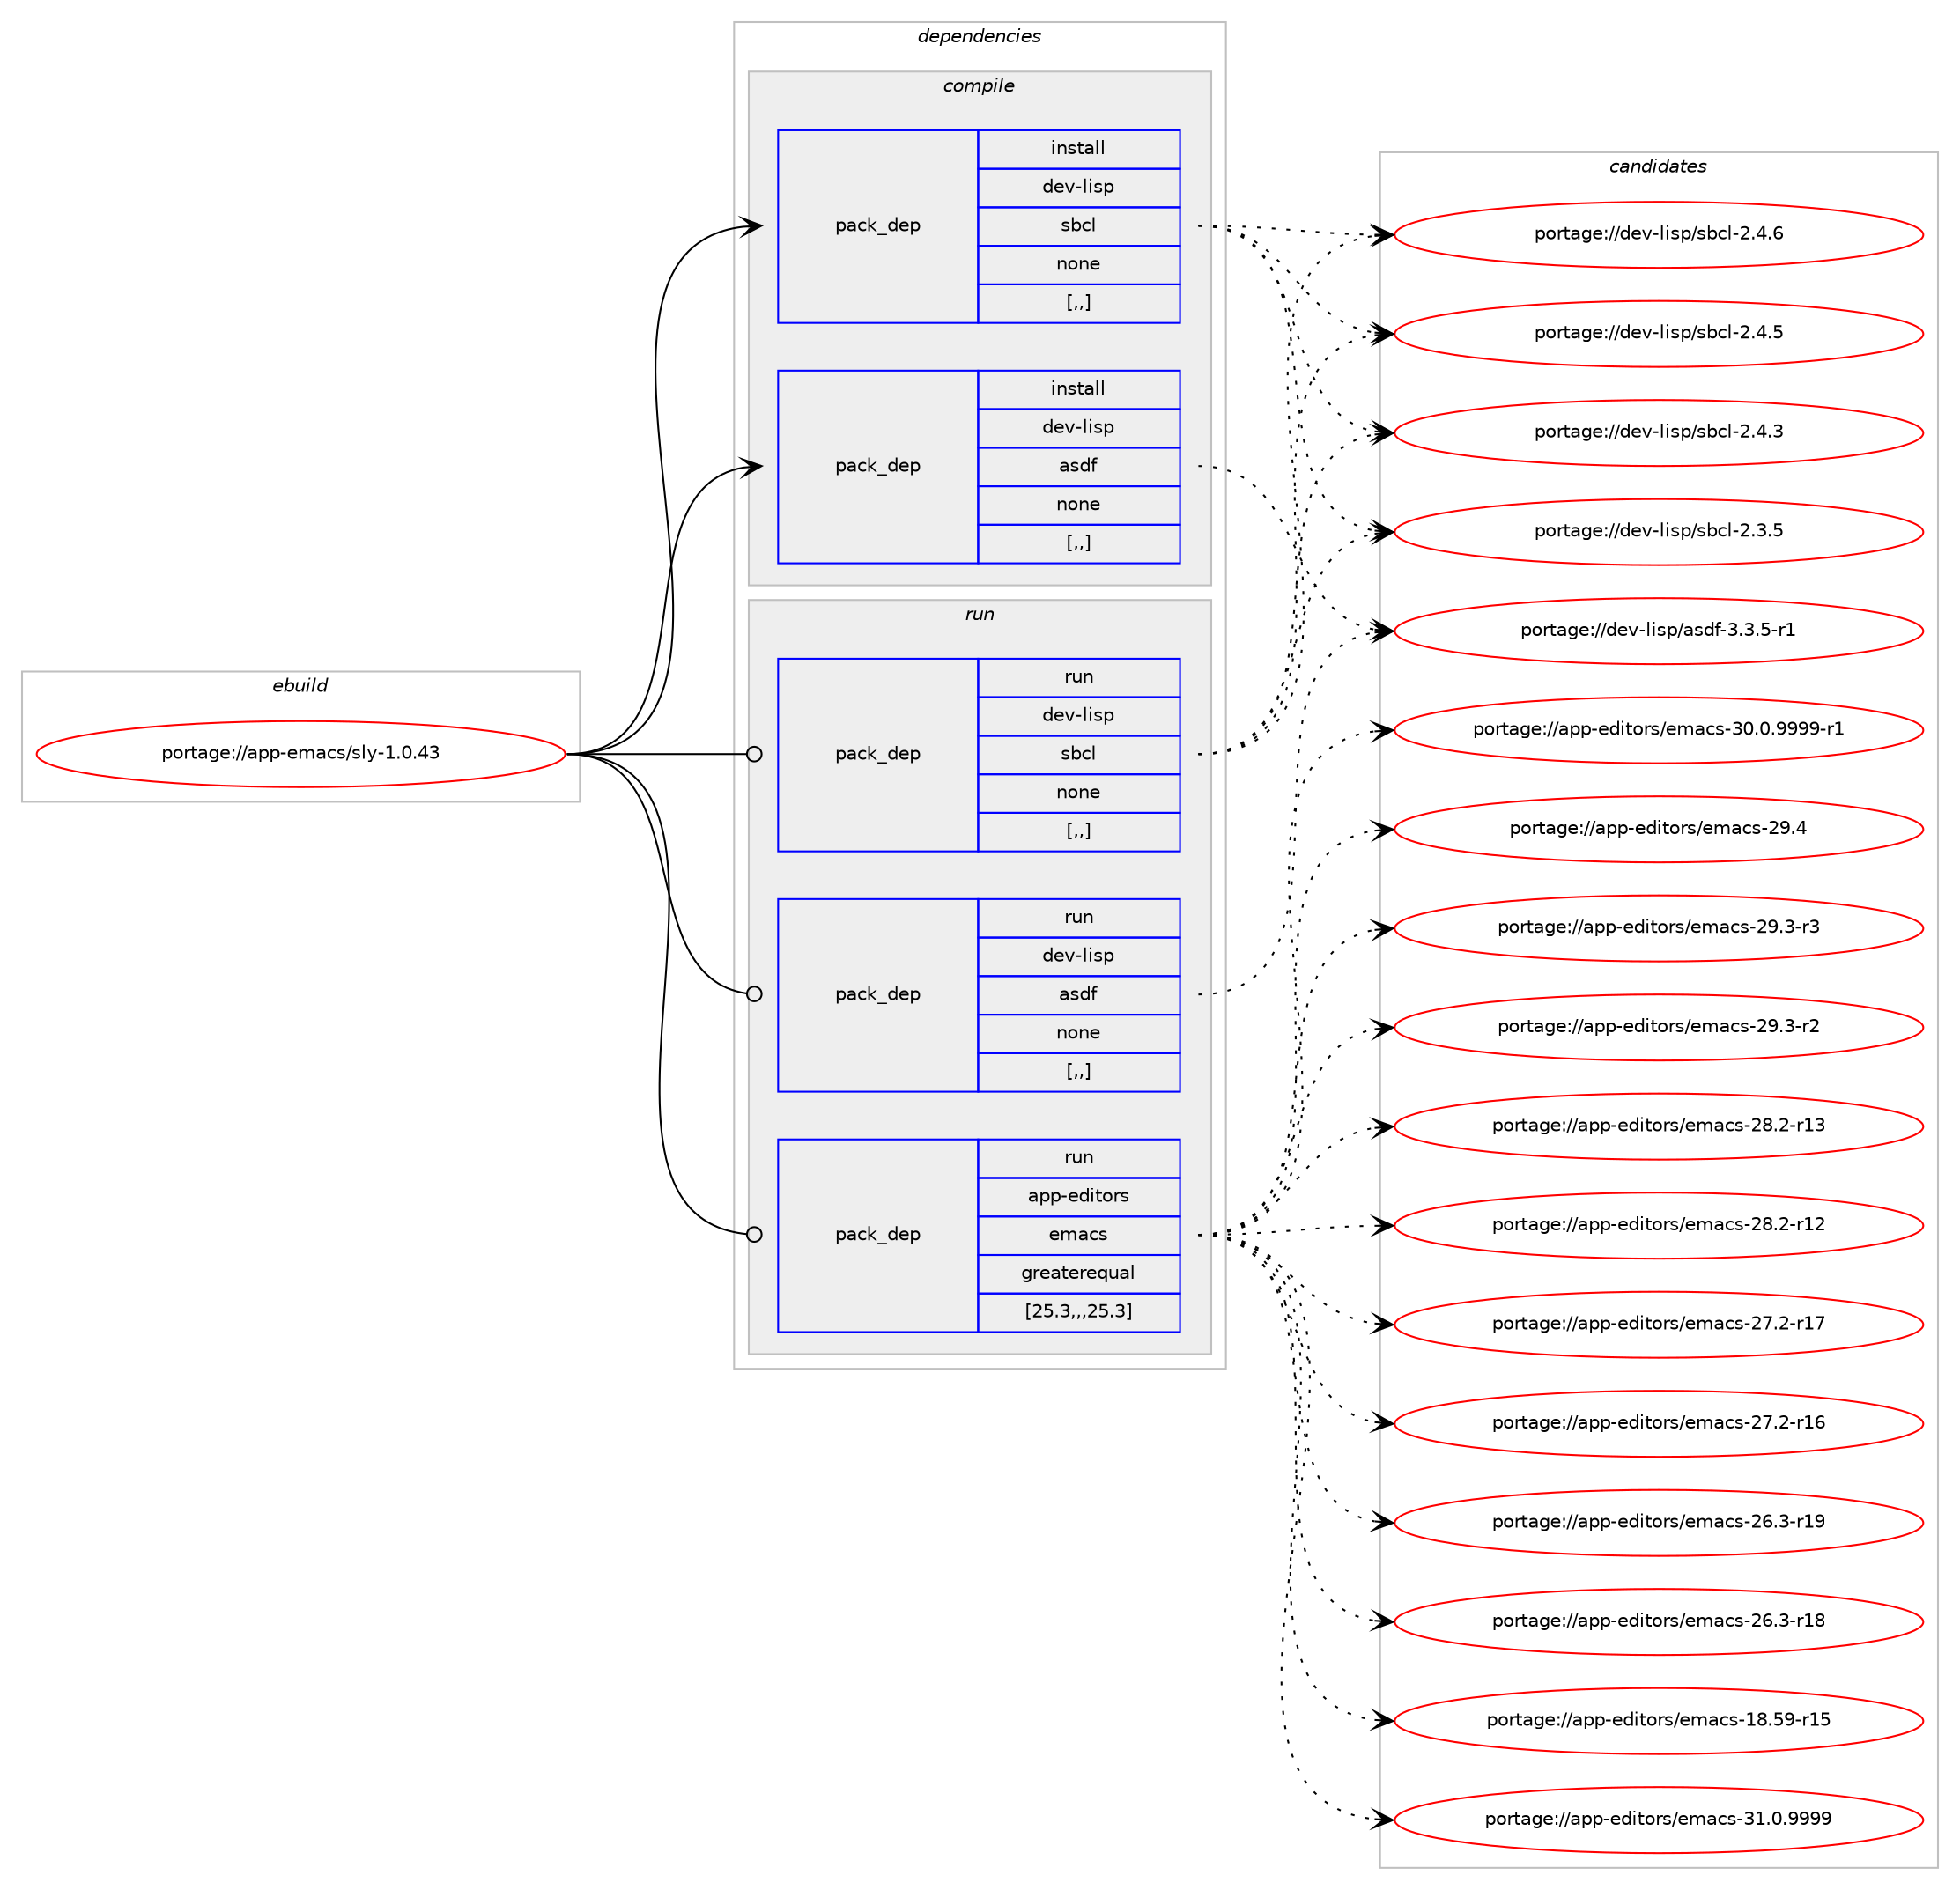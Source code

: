 digraph prolog {

# *************
# Graph options
# *************

newrank=true;
concentrate=true;
compound=true;
graph [rankdir=LR,fontname=Helvetica,fontsize=10,ranksep=1.5];#, ranksep=2.5, nodesep=0.2];
edge  [arrowhead=vee];
node  [fontname=Helvetica,fontsize=10];

# **********
# The ebuild
# **********

subgraph cluster_leftcol {
color=gray;
label=<<i>ebuild</i>>;
id [label="portage://app-emacs/sly-1.0.43", color=red, width=4, href="../app-emacs/sly-1.0.43.svg"];
}

# ****************
# The dependencies
# ****************

subgraph cluster_midcol {
color=gray;
label=<<i>dependencies</i>>;
subgraph cluster_compile {
fillcolor="#eeeeee";
style=filled;
label=<<i>compile</i>>;
subgraph pack16987 {
dependency23320 [label=<<TABLE BORDER="0" CELLBORDER="1" CELLSPACING="0" CELLPADDING="4" WIDTH="220"><TR><TD ROWSPAN="6" CELLPADDING="30">pack_dep</TD></TR><TR><TD WIDTH="110">install</TD></TR><TR><TD>dev-lisp</TD></TR><TR><TD>asdf</TD></TR><TR><TD>none</TD></TR><TR><TD>[,,]</TD></TR></TABLE>>, shape=none, color=blue];
}
id:e -> dependency23320:w [weight=20,style="solid",arrowhead="vee"];
subgraph pack16988 {
dependency23321 [label=<<TABLE BORDER="0" CELLBORDER="1" CELLSPACING="0" CELLPADDING="4" WIDTH="220"><TR><TD ROWSPAN="6" CELLPADDING="30">pack_dep</TD></TR><TR><TD WIDTH="110">install</TD></TR><TR><TD>dev-lisp</TD></TR><TR><TD>sbcl</TD></TR><TR><TD>none</TD></TR><TR><TD>[,,]</TD></TR></TABLE>>, shape=none, color=blue];
}
id:e -> dependency23321:w [weight=20,style="solid",arrowhead="vee"];
}
subgraph cluster_compileandrun {
fillcolor="#eeeeee";
style=filled;
label=<<i>compile and run</i>>;
}
subgraph cluster_run {
fillcolor="#eeeeee";
style=filled;
label=<<i>run</i>>;
subgraph pack16989 {
dependency23322 [label=<<TABLE BORDER="0" CELLBORDER="1" CELLSPACING="0" CELLPADDING="4" WIDTH="220"><TR><TD ROWSPAN="6" CELLPADDING="30">pack_dep</TD></TR><TR><TD WIDTH="110">run</TD></TR><TR><TD>app-editors</TD></TR><TR><TD>emacs</TD></TR><TR><TD>greaterequal</TD></TR><TR><TD>[25.3,,,25.3]</TD></TR></TABLE>>, shape=none, color=blue];
}
id:e -> dependency23322:w [weight=20,style="solid",arrowhead="odot"];
subgraph pack16990 {
dependency23323 [label=<<TABLE BORDER="0" CELLBORDER="1" CELLSPACING="0" CELLPADDING="4" WIDTH="220"><TR><TD ROWSPAN="6" CELLPADDING="30">pack_dep</TD></TR><TR><TD WIDTH="110">run</TD></TR><TR><TD>dev-lisp</TD></TR><TR><TD>asdf</TD></TR><TR><TD>none</TD></TR><TR><TD>[,,]</TD></TR></TABLE>>, shape=none, color=blue];
}
id:e -> dependency23323:w [weight=20,style="solid",arrowhead="odot"];
subgraph pack16991 {
dependency23324 [label=<<TABLE BORDER="0" CELLBORDER="1" CELLSPACING="0" CELLPADDING="4" WIDTH="220"><TR><TD ROWSPAN="6" CELLPADDING="30">pack_dep</TD></TR><TR><TD WIDTH="110">run</TD></TR><TR><TD>dev-lisp</TD></TR><TR><TD>sbcl</TD></TR><TR><TD>none</TD></TR><TR><TD>[,,]</TD></TR></TABLE>>, shape=none, color=blue];
}
id:e -> dependency23324:w [weight=20,style="solid",arrowhead="odot"];
}
}

# **************
# The candidates
# **************

subgraph cluster_choices {
rank=same;
color=gray;
label=<<i>candidates</i>>;

subgraph choice16987 {
color=black;
nodesep=1;
choice1001011184510810511511247971151001024551465146534511449 [label="portage://dev-lisp/asdf-3.3.5-r1", color=red, width=4,href="../dev-lisp/asdf-3.3.5-r1.svg"];
dependency23320:e -> choice1001011184510810511511247971151001024551465146534511449:w [style=dotted,weight="100"];
}
subgraph choice16988 {
color=black;
nodesep=1;
choice10010111845108105115112471159899108455046524654 [label="portage://dev-lisp/sbcl-2.4.6", color=red, width=4,href="../dev-lisp/sbcl-2.4.6.svg"];
choice10010111845108105115112471159899108455046524653 [label="portage://dev-lisp/sbcl-2.4.5", color=red, width=4,href="../dev-lisp/sbcl-2.4.5.svg"];
choice10010111845108105115112471159899108455046524651 [label="portage://dev-lisp/sbcl-2.4.3", color=red, width=4,href="../dev-lisp/sbcl-2.4.3.svg"];
choice10010111845108105115112471159899108455046514653 [label="portage://dev-lisp/sbcl-2.3.5", color=red, width=4,href="../dev-lisp/sbcl-2.3.5.svg"];
dependency23321:e -> choice10010111845108105115112471159899108455046524654:w [style=dotted,weight="100"];
dependency23321:e -> choice10010111845108105115112471159899108455046524653:w [style=dotted,weight="100"];
dependency23321:e -> choice10010111845108105115112471159899108455046524651:w [style=dotted,weight="100"];
dependency23321:e -> choice10010111845108105115112471159899108455046514653:w [style=dotted,weight="100"];
}
subgraph choice16989 {
color=black;
nodesep=1;
choice971121124510110010511611111411547101109979911545514946484657575757 [label="portage://app-editors/emacs-31.0.9999", color=red, width=4,href="../app-editors/emacs-31.0.9999.svg"];
choice9711211245101100105116111114115471011099799115455148464846575757574511449 [label="portage://app-editors/emacs-30.0.9999-r1", color=red, width=4,href="../app-editors/emacs-30.0.9999-r1.svg"];
choice97112112451011001051161111141154710110997991154550574652 [label="portage://app-editors/emacs-29.4", color=red, width=4,href="../app-editors/emacs-29.4.svg"];
choice971121124510110010511611111411547101109979911545505746514511451 [label="portage://app-editors/emacs-29.3-r3", color=red, width=4,href="../app-editors/emacs-29.3-r3.svg"];
choice971121124510110010511611111411547101109979911545505746514511450 [label="portage://app-editors/emacs-29.3-r2", color=red, width=4,href="../app-editors/emacs-29.3-r2.svg"];
choice97112112451011001051161111141154710110997991154550564650451144951 [label="portage://app-editors/emacs-28.2-r13", color=red, width=4,href="../app-editors/emacs-28.2-r13.svg"];
choice97112112451011001051161111141154710110997991154550564650451144950 [label="portage://app-editors/emacs-28.2-r12", color=red, width=4,href="../app-editors/emacs-28.2-r12.svg"];
choice97112112451011001051161111141154710110997991154550554650451144955 [label="portage://app-editors/emacs-27.2-r17", color=red, width=4,href="../app-editors/emacs-27.2-r17.svg"];
choice97112112451011001051161111141154710110997991154550554650451144954 [label="portage://app-editors/emacs-27.2-r16", color=red, width=4,href="../app-editors/emacs-27.2-r16.svg"];
choice97112112451011001051161111141154710110997991154550544651451144957 [label="portage://app-editors/emacs-26.3-r19", color=red, width=4,href="../app-editors/emacs-26.3-r19.svg"];
choice97112112451011001051161111141154710110997991154550544651451144956 [label="portage://app-editors/emacs-26.3-r18", color=red, width=4,href="../app-editors/emacs-26.3-r18.svg"];
choice9711211245101100105116111114115471011099799115454956465357451144953 [label="portage://app-editors/emacs-18.59-r15", color=red, width=4,href="../app-editors/emacs-18.59-r15.svg"];
dependency23322:e -> choice971121124510110010511611111411547101109979911545514946484657575757:w [style=dotted,weight="100"];
dependency23322:e -> choice9711211245101100105116111114115471011099799115455148464846575757574511449:w [style=dotted,weight="100"];
dependency23322:e -> choice97112112451011001051161111141154710110997991154550574652:w [style=dotted,weight="100"];
dependency23322:e -> choice971121124510110010511611111411547101109979911545505746514511451:w [style=dotted,weight="100"];
dependency23322:e -> choice971121124510110010511611111411547101109979911545505746514511450:w [style=dotted,weight="100"];
dependency23322:e -> choice97112112451011001051161111141154710110997991154550564650451144951:w [style=dotted,weight="100"];
dependency23322:e -> choice97112112451011001051161111141154710110997991154550564650451144950:w [style=dotted,weight="100"];
dependency23322:e -> choice97112112451011001051161111141154710110997991154550554650451144955:w [style=dotted,weight="100"];
dependency23322:e -> choice97112112451011001051161111141154710110997991154550554650451144954:w [style=dotted,weight="100"];
dependency23322:e -> choice97112112451011001051161111141154710110997991154550544651451144957:w [style=dotted,weight="100"];
dependency23322:e -> choice97112112451011001051161111141154710110997991154550544651451144956:w [style=dotted,weight="100"];
dependency23322:e -> choice9711211245101100105116111114115471011099799115454956465357451144953:w [style=dotted,weight="100"];
}
subgraph choice16990 {
color=black;
nodesep=1;
choice1001011184510810511511247971151001024551465146534511449 [label="portage://dev-lisp/asdf-3.3.5-r1", color=red, width=4,href="../dev-lisp/asdf-3.3.5-r1.svg"];
dependency23323:e -> choice1001011184510810511511247971151001024551465146534511449:w [style=dotted,weight="100"];
}
subgraph choice16991 {
color=black;
nodesep=1;
choice10010111845108105115112471159899108455046524654 [label="portage://dev-lisp/sbcl-2.4.6", color=red, width=4,href="../dev-lisp/sbcl-2.4.6.svg"];
choice10010111845108105115112471159899108455046524653 [label="portage://dev-lisp/sbcl-2.4.5", color=red, width=4,href="../dev-lisp/sbcl-2.4.5.svg"];
choice10010111845108105115112471159899108455046524651 [label="portage://dev-lisp/sbcl-2.4.3", color=red, width=4,href="../dev-lisp/sbcl-2.4.3.svg"];
choice10010111845108105115112471159899108455046514653 [label="portage://dev-lisp/sbcl-2.3.5", color=red, width=4,href="../dev-lisp/sbcl-2.3.5.svg"];
dependency23324:e -> choice10010111845108105115112471159899108455046524654:w [style=dotted,weight="100"];
dependency23324:e -> choice10010111845108105115112471159899108455046524653:w [style=dotted,weight="100"];
dependency23324:e -> choice10010111845108105115112471159899108455046524651:w [style=dotted,weight="100"];
dependency23324:e -> choice10010111845108105115112471159899108455046514653:w [style=dotted,weight="100"];
}
}

}
